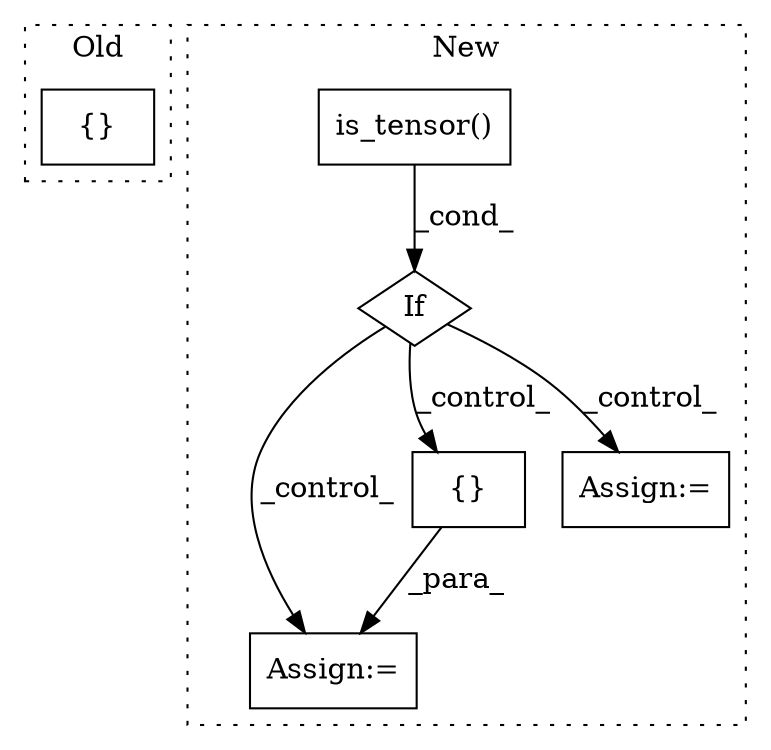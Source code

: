 digraph G {
subgraph cluster0 {
1 [label="{}" a="59" s="37214,37242" l="1,0" shape="box"];
label = "Old";
style="dotted";
}
subgraph cluster1 {
2 [label="is_tensor()" a="75" s="38566,38588" l="16,1" shape="box"];
3 [label="If" a="96" s="38566" l="0" shape="diamond"];
4 [label="Assign:=" a="68" s="38660" l="3" shape="box"];
5 [label="{}" a="59" s="38663,38663" l="2,1" shape="box"];
6 [label="Assign:=" a="68" s="38618" l="3" shape="box"];
label = "New";
style="dotted";
}
2 -> 3 [label="_cond_"];
3 -> 4 [label="_control_"];
3 -> 5 [label="_control_"];
3 -> 6 [label="_control_"];
5 -> 4 [label="_para_"];
}